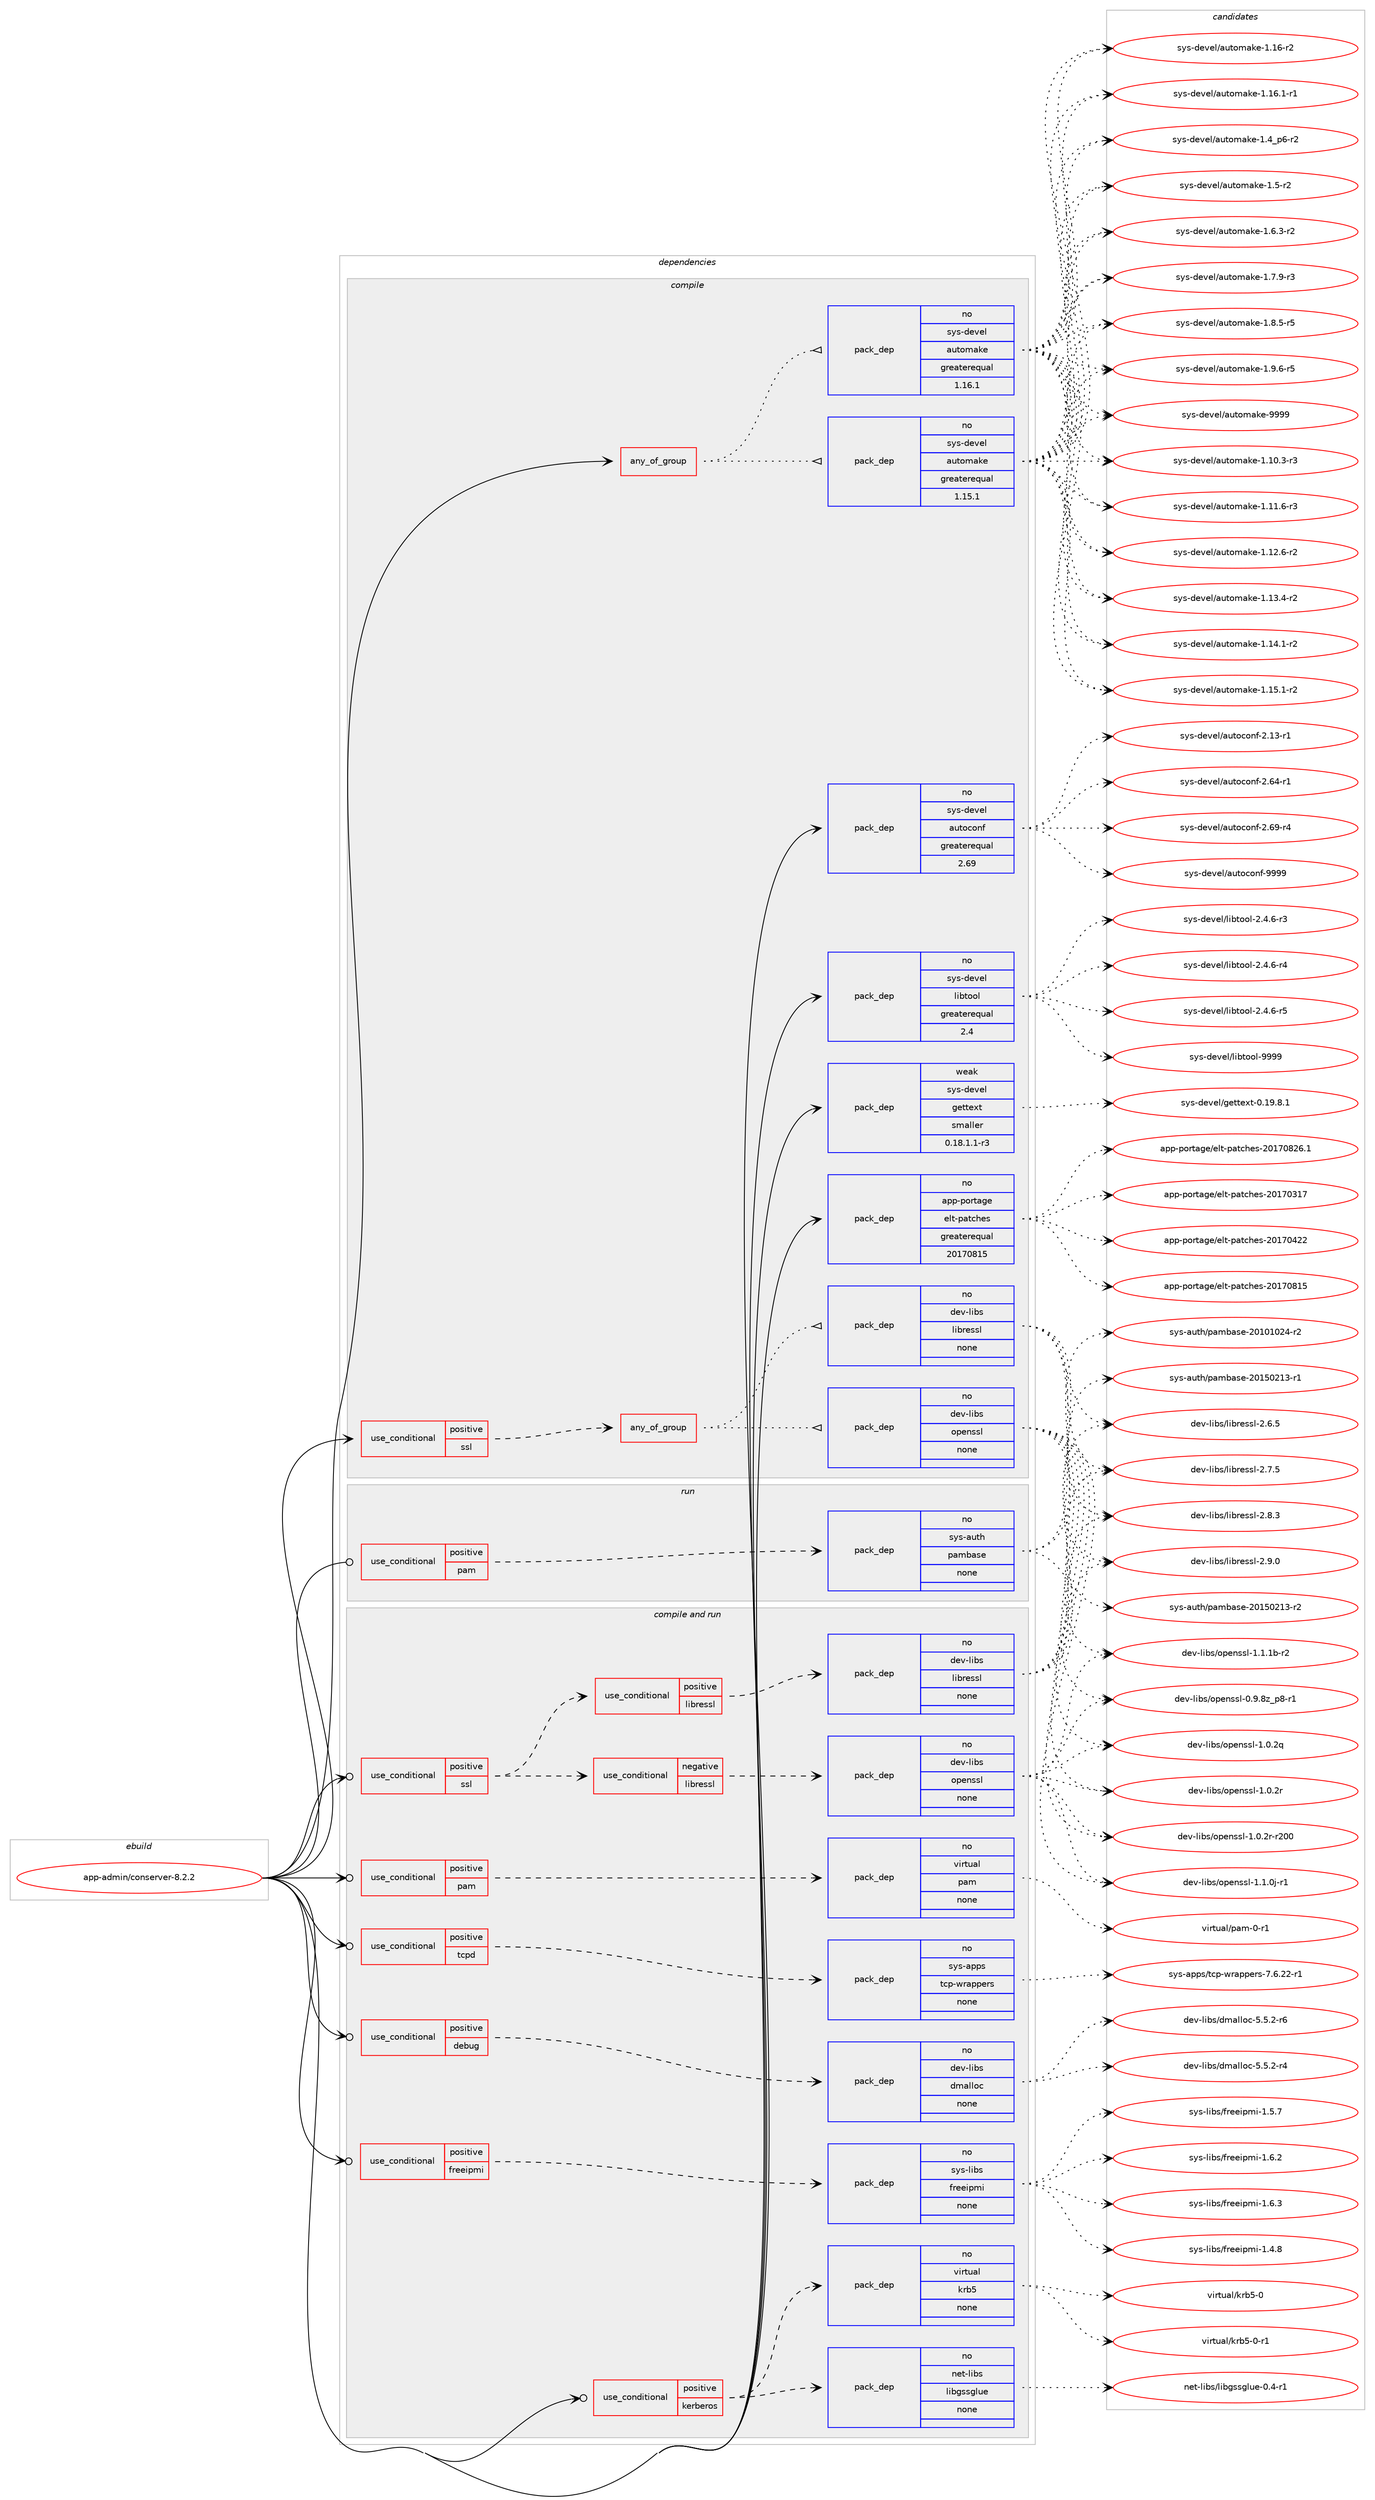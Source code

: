 digraph prolog {

# *************
# Graph options
# *************

newrank=true;
concentrate=true;
compound=true;
graph [rankdir=LR,fontname=Helvetica,fontsize=10,ranksep=1.5];#, ranksep=2.5, nodesep=0.2];
edge  [arrowhead=vee];
node  [fontname=Helvetica,fontsize=10];

# **********
# The ebuild
# **********

subgraph cluster_leftcol {
color=gray;
rank=same;
label=<<i>ebuild</i>>;
id [label="app-admin/conserver-8.2.2", color=red, width=4, href="../app-admin/conserver-8.2.2.svg"];
}

# ****************
# The dependencies
# ****************

subgraph cluster_midcol {
color=gray;
label=<<i>dependencies</i>>;
subgraph cluster_compile {
fillcolor="#eeeeee";
style=filled;
label=<<i>compile</i>>;
subgraph any19073 {
dependency1264483 [label=<<TABLE BORDER="0" CELLBORDER="1" CELLSPACING="0" CELLPADDING="4"><TR><TD CELLPADDING="10">any_of_group</TD></TR></TABLE>>, shape=none, color=red];subgraph pack900154 {
dependency1264484 [label=<<TABLE BORDER="0" CELLBORDER="1" CELLSPACING="0" CELLPADDING="4" WIDTH="220"><TR><TD ROWSPAN="6" CELLPADDING="30">pack_dep</TD></TR><TR><TD WIDTH="110">no</TD></TR><TR><TD>sys-devel</TD></TR><TR><TD>automake</TD></TR><TR><TD>greaterequal</TD></TR><TR><TD>1.16.1</TD></TR></TABLE>>, shape=none, color=blue];
}
dependency1264483:e -> dependency1264484:w [weight=20,style="dotted",arrowhead="oinv"];
subgraph pack900155 {
dependency1264485 [label=<<TABLE BORDER="0" CELLBORDER="1" CELLSPACING="0" CELLPADDING="4" WIDTH="220"><TR><TD ROWSPAN="6" CELLPADDING="30">pack_dep</TD></TR><TR><TD WIDTH="110">no</TD></TR><TR><TD>sys-devel</TD></TR><TR><TD>automake</TD></TR><TR><TD>greaterequal</TD></TR><TR><TD>1.15.1</TD></TR></TABLE>>, shape=none, color=blue];
}
dependency1264483:e -> dependency1264485:w [weight=20,style="dotted",arrowhead="oinv"];
}
id:e -> dependency1264483:w [weight=20,style="solid",arrowhead="vee"];
subgraph cond344740 {
dependency1264486 [label=<<TABLE BORDER="0" CELLBORDER="1" CELLSPACING="0" CELLPADDING="4"><TR><TD ROWSPAN="3" CELLPADDING="10">use_conditional</TD></TR><TR><TD>positive</TD></TR><TR><TD>ssl</TD></TR></TABLE>>, shape=none, color=red];
subgraph any19074 {
dependency1264487 [label=<<TABLE BORDER="0" CELLBORDER="1" CELLSPACING="0" CELLPADDING="4"><TR><TD CELLPADDING="10">any_of_group</TD></TR></TABLE>>, shape=none, color=red];subgraph pack900156 {
dependency1264488 [label=<<TABLE BORDER="0" CELLBORDER="1" CELLSPACING="0" CELLPADDING="4" WIDTH="220"><TR><TD ROWSPAN="6" CELLPADDING="30">pack_dep</TD></TR><TR><TD WIDTH="110">no</TD></TR><TR><TD>dev-libs</TD></TR><TR><TD>openssl</TD></TR><TR><TD>none</TD></TR><TR><TD></TD></TR></TABLE>>, shape=none, color=blue];
}
dependency1264487:e -> dependency1264488:w [weight=20,style="dotted",arrowhead="oinv"];
subgraph pack900157 {
dependency1264489 [label=<<TABLE BORDER="0" CELLBORDER="1" CELLSPACING="0" CELLPADDING="4" WIDTH="220"><TR><TD ROWSPAN="6" CELLPADDING="30">pack_dep</TD></TR><TR><TD WIDTH="110">no</TD></TR><TR><TD>dev-libs</TD></TR><TR><TD>libressl</TD></TR><TR><TD>none</TD></TR><TR><TD></TD></TR></TABLE>>, shape=none, color=blue];
}
dependency1264487:e -> dependency1264489:w [weight=20,style="dotted",arrowhead="oinv"];
}
dependency1264486:e -> dependency1264487:w [weight=20,style="dashed",arrowhead="vee"];
}
id:e -> dependency1264486:w [weight=20,style="solid",arrowhead="vee"];
subgraph pack900158 {
dependency1264490 [label=<<TABLE BORDER="0" CELLBORDER="1" CELLSPACING="0" CELLPADDING="4" WIDTH="220"><TR><TD ROWSPAN="6" CELLPADDING="30">pack_dep</TD></TR><TR><TD WIDTH="110">no</TD></TR><TR><TD>app-portage</TD></TR><TR><TD>elt-patches</TD></TR><TR><TD>greaterequal</TD></TR><TR><TD>20170815</TD></TR></TABLE>>, shape=none, color=blue];
}
id:e -> dependency1264490:w [weight=20,style="solid",arrowhead="vee"];
subgraph pack900159 {
dependency1264491 [label=<<TABLE BORDER="0" CELLBORDER="1" CELLSPACING="0" CELLPADDING="4" WIDTH="220"><TR><TD ROWSPAN="6" CELLPADDING="30">pack_dep</TD></TR><TR><TD WIDTH="110">no</TD></TR><TR><TD>sys-devel</TD></TR><TR><TD>autoconf</TD></TR><TR><TD>greaterequal</TD></TR><TR><TD>2.69</TD></TR></TABLE>>, shape=none, color=blue];
}
id:e -> dependency1264491:w [weight=20,style="solid",arrowhead="vee"];
subgraph pack900160 {
dependency1264492 [label=<<TABLE BORDER="0" CELLBORDER="1" CELLSPACING="0" CELLPADDING="4" WIDTH="220"><TR><TD ROWSPAN="6" CELLPADDING="30">pack_dep</TD></TR><TR><TD WIDTH="110">no</TD></TR><TR><TD>sys-devel</TD></TR><TR><TD>libtool</TD></TR><TR><TD>greaterequal</TD></TR><TR><TD>2.4</TD></TR></TABLE>>, shape=none, color=blue];
}
id:e -> dependency1264492:w [weight=20,style="solid",arrowhead="vee"];
subgraph pack900161 {
dependency1264493 [label=<<TABLE BORDER="0" CELLBORDER="1" CELLSPACING="0" CELLPADDING="4" WIDTH="220"><TR><TD ROWSPAN="6" CELLPADDING="30">pack_dep</TD></TR><TR><TD WIDTH="110">weak</TD></TR><TR><TD>sys-devel</TD></TR><TR><TD>gettext</TD></TR><TR><TD>smaller</TD></TR><TR><TD>0.18.1.1-r3</TD></TR></TABLE>>, shape=none, color=blue];
}
id:e -> dependency1264493:w [weight=20,style="solid",arrowhead="vee"];
}
subgraph cluster_compileandrun {
fillcolor="#eeeeee";
style=filled;
label=<<i>compile and run</i>>;
subgraph cond344741 {
dependency1264494 [label=<<TABLE BORDER="0" CELLBORDER="1" CELLSPACING="0" CELLPADDING="4"><TR><TD ROWSPAN="3" CELLPADDING="10">use_conditional</TD></TR><TR><TD>positive</TD></TR><TR><TD>debug</TD></TR></TABLE>>, shape=none, color=red];
subgraph pack900162 {
dependency1264495 [label=<<TABLE BORDER="0" CELLBORDER="1" CELLSPACING="0" CELLPADDING="4" WIDTH="220"><TR><TD ROWSPAN="6" CELLPADDING="30">pack_dep</TD></TR><TR><TD WIDTH="110">no</TD></TR><TR><TD>dev-libs</TD></TR><TR><TD>dmalloc</TD></TR><TR><TD>none</TD></TR><TR><TD></TD></TR></TABLE>>, shape=none, color=blue];
}
dependency1264494:e -> dependency1264495:w [weight=20,style="dashed",arrowhead="vee"];
}
id:e -> dependency1264494:w [weight=20,style="solid",arrowhead="odotvee"];
subgraph cond344742 {
dependency1264496 [label=<<TABLE BORDER="0" CELLBORDER="1" CELLSPACING="0" CELLPADDING="4"><TR><TD ROWSPAN="3" CELLPADDING="10">use_conditional</TD></TR><TR><TD>positive</TD></TR><TR><TD>freeipmi</TD></TR></TABLE>>, shape=none, color=red];
subgraph pack900163 {
dependency1264497 [label=<<TABLE BORDER="0" CELLBORDER="1" CELLSPACING="0" CELLPADDING="4" WIDTH="220"><TR><TD ROWSPAN="6" CELLPADDING="30">pack_dep</TD></TR><TR><TD WIDTH="110">no</TD></TR><TR><TD>sys-libs</TD></TR><TR><TD>freeipmi</TD></TR><TR><TD>none</TD></TR><TR><TD></TD></TR></TABLE>>, shape=none, color=blue];
}
dependency1264496:e -> dependency1264497:w [weight=20,style="dashed",arrowhead="vee"];
}
id:e -> dependency1264496:w [weight=20,style="solid",arrowhead="odotvee"];
subgraph cond344743 {
dependency1264498 [label=<<TABLE BORDER="0" CELLBORDER="1" CELLSPACING="0" CELLPADDING="4"><TR><TD ROWSPAN="3" CELLPADDING="10">use_conditional</TD></TR><TR><TD>positive</TD></TR><TR><TD>kerberos</TD></TR></TABLE>>, shape=none, color=red];
subgraph pack900164 {
dependency1264499 [label=<<TABLE BORDER="0" CELLBORDER="1" CELLSPACING="0" CELLPADDING="4" WIDTH="220"><TR><TD ROWSPAN="6" CELLPADDING="30">pack_dep</TD></TR><TR><TD WIDTH="110">no</TD></TR><TR><TD>virtual</TD></TR><TR><TD>krb5</TD></TR><TR><TD>none</TD></TR><TR><TD></TD></TR></TABLE>>, shape=none, color=blue];
}
dependency1264498:e -> dependency1264499:w [weight=20,style="dashed",arrowhead="vee"];
subgraph pack900165 {
dependency1264500 [label=<<TABLE BORDER="0" CELLBORDER="1" CELLSPACING="0" CELLPADDING="4" WIDTH="220"><TR><TD ROWSPAN="6" CELLPADDING="30">pack_dep</TD></TR><TR><TD WIDTH="110">no</TD></TR><TR><TD>net-libs</TD></TR><TR><TD>libgssglue</TD></TR><TR><TD>none</TD></TR><TR><TD></TD></TR></TABLE>>, shape=none, color=blue];
}
dependency1264498:e -> dependency1264500:w [weight=20,style="dashed",arrowhead="vee"];
}
id:e -> dependency1264498:w [weight=20,style="solid",arrowhead="odotvee"];
subgraph cond344744 {
dependency1264501 [label=<<TABLE BORDER="0" CELLBORDER="1" CELLSPACING="0" CELLPADDING="4"><TR><TD ROWSPAN="3" CELLPADDING="10">use_conditional</TD></TR><TR><TD>positive</TD></TR><TR><TD>pam</TD></TR></TABLE>>, shape=none, color=red];
subgraph pack900166 {
dependency1264502 [label=<<TABLE BORDER="0" CELLBORDER="1" CELLSPACING="0" CELLPADDING="4" WIDTH="220"><TR><TD ROWSPAN="6" CELLPADDING="30">pack_dep</TD></TR><TR><TD WIDTH="110">no</TD></TR><TR><TD>virtual</TD></TR><TR><TD>pam</TD></TR><TR><TD>none</TD></TR><TR><TD></TD></TR></TABLE>>, shape=none, color=blue];
}
dependency1264501:e -> dependency1264502:w [weight=20,style="dashed",arrowhead="vee"];
}
id:e -> dependency1264501:w [weight=20,style="solid",arrowhead="odotvee"];
subgraph cond344745 {
dependency1264503 [label=<<TABLE BORDER="0" CELLBORDER="1" CELLSPACING="0" CELLPADDING="4"><TR><TD ROWSPAN="3" CELLPADDING="10">use_conditional</TD></TR><TR><TD>positive</TD></TR><TR><TD>ssl</TD></TR></TABLE>>, shape=none, color=red];
subgraph cond344746 {
dependency1264504 [label=<<TABLE BORDER="0" CELLBORDER="1" CELLSPACING="0" CELLPADDING="4"><TR><TD ROWSPAN="3" CELLPADDING="10">use_conditional</TD></TR><TR><TD>negative</TD></TR><TR><TD>libressl</TD></TR></TABLE>>, shape=none, color=red];
subgraph pack900167 {
dependency1264505 [label=<<TABLE BORDER="0" CELLBORDER="1" CELLSPACING="0" CELLPADDING="4" WIDTH="220"><TR><TD ROWSPAN="6" CELLPADDING="30">pack_dep</TD></TR><TR><TD WIDTH="110">no</TD></TR><TR><TD>dev-libs</TD></TR><TR><TD>openssl</TD></TR><TR><TD>none</TD></TR><TR><TD></TD></TR></TABLE>>, shape=none, color=blue];
}
dependency1264504:e -> dependency1264505:w [weight=20,style="dashed",arrowhead="vee"];
}
dependency1264503:e -> dependency1264504:w [weight=20,style="dashed",arrowhead="vee"];
subgraph cond344747 {
dependency1264506 [label=<<TABLE BORDER="0" CELLBORDER="1" CELLSPACING="0" CELLPADDING="4"><TR><TD ROWSPAN="3" CELLPADDING="10">use_conditional</TD></TR><TR><TD>positive</TD></TR><TR><TD>libressl</TD></TR></TABLE>>, shape=none, color=red];
subgraph pack900168 {
dependency1264507 [label=<<TABLE BORDER="0" CELLBORDER="1" CELLSPACING="0" CELLPADDING="4" WIDTH="220"><TR><TD ROWSPAN="6" CELLPADDING="30">pack_dep</TD></TR><TR><TD WIDTH="110">no</TD></TR><TR><TD>dev-libs</TD></TR><TR><TD>libressl</TD></TR><TR><TD>none</TD></TR><TR><TD></TD></TR></TABLE>>, shape=none, color=blue];
}
dependency1264506:e -> dependency1264507:w [weight=20,style="dashed",arrowhead="vee"];
}
dependency1264503:e -> dependency1264506:w [weight=20,style="dashed",arrowhead="vee"];
}
id:e -> dependency1264503:w [weight=20,style="solid",arrowhead="odotvee"];
subgraph cond344748 {
dependency1264508 [label=<<TABLE BORDER="0" CELLBORDER="1" CELLSPACING="0" CELLPADDING="4"><TR><TD ROWSPAN="3" CELLPADDING="10">use_conditional</TD></TR><TR><TD>positive</TD></TR><TR><TD>tcpd</TD></TR></TABLE>>, shape=none, color=red];
subgraph pack900169 {
dependency1264509 [label=<<TABLE BORDER="0" CELLBORDER="1" CELLSPACING="0" CELLPADDING="4" WIDTH="220"><TR><TD ROWSPAN="6" CELLPADDING="30">pack_dep</TD></TR><TR><TD WIDTH="110">no</TD></TR><TR><TD>sys-apps</TD></TR><TR><TD>tcp-wrappers</TD></TR><TR><TD>none</TD></TR><TR><TD></TD></TR></TABLE>>, shape=none, color=blue];
}
dependency1264508:e -> dependency1264509:w [weight=20,style="dashed",arrowhead="vee"];
}
id:e -> dependency1264508:w [weight=20,style="solid",arrowhead="odotvee"];
}
subgraph cluster_run {
fillcolor="#eeeeee";
style=filled;
label=<<i>run</i>>;
subgraph cond344749 {
dependency1264510 [label=<<TABLE BORDER="0" CELLBORDER="1" CELLSPACING="0" CELLPADDING="4"><TR><TD ROWSPAN="3" CELLPADDING="10">use_conditional</TD></TR><TR><TD>positive</TD></TR><TR><TD>pam</TD></TR></TABLE>>, shape=none, color=red];
subgraph pack900170 {
dependency1264511 [label=<<TABLE BORDER="0" CELLBORDER="1" CELLSPACING="0" CELLPADDING="4" WIDTH="220"><TR><TD ROWSPAN="6" CELLPADDING="30">pack_dep</TD></TR><TR><TD WIDTH="110">no</TD></TR><TR><TD>sys-auth</TD></TR><TR><TD>pambase</TD></TR><TR><TD>none</TD></TR><TR><TD></TD></TR></TABLE>>, shape=none, color=blue];
}
dependency1264510:e -> dependency1264511:w [weight=20,style="dashed",arrowhead="vee"];
}
id:e -> dependency1264510:w [weight=20,style="solid",arrowhead="odot"];
}
}

# **************
# The candidates
# **************

subgraph cluster_choices {
rank=same;
color=gray;
label=<<i>candidates</i>>;

subgraph choice900154 {
color=black;
nodesep=1;
choice11512111545100101118101108479711711611110997107101454946494846514511451 [label="sys-devel/automake-1.10.3-r3", color=red, width=4,href="../sys-devel/automake-1.10.3-r3.svg"];
choice11512111545100101118101108479711711611110997107101454946494946544511451 [label="sys-devel/automake-1.11.6-r3", color=red, width=4,href="../sys-devel/automake-1.11.6-r3.svg"];
choice11512111545100101118101108479711711611110997107101454946495046544511450 [label="sys-devel/automake-1.12.6-r2", color=red, width=4,href="../sys-devel/automake-1.12.6-r2.svg"];
choice11512111545100101118101108479711711611110997107101454946495146524511450 [label="sys-devel/automake-1.13.4-r2", color=red, width=4,href="../sys-devel/automake-1.13.4-r2.svg"];
choice11512111545100101118101108479711711611110997107101454946495246494511450 [label="sys-devel/automake-1.14.1-r2", color=red, width=4,href="../sys-devel/automake-1.14.1-r2.svg"];
choice11512111545100101118101108479711711611110997107101454946495346494511450 [label="sys-devel/automake-1.15.1-r2", color=red, width=4,href="../sys-devel/automake-1.15.1-r2.svg"];
choice1151211154510010111810110847971171161111099710710145494649544511450 [label="sys-devel/automake-1.16-r2", color=red, width=4,href="../sys-devel/automake-1.16-r2.svg"];
choice11512111545100101118101108479711711611110997107101454946495446494511449 [label="sys-devel/automake-1.16.1-r1", color=red, width=4,href="../sys-devel/automake-1.16.1-r1.svg"];
choice115121115451001011181011084797117116111109971071014549465295112544511450 [label="sys-devel/automake-1.4_p6-r2", color=red, width=4,href="../sys-devel/automake-1.4_p6-r2.svg"];
choice11512111545100101118101108479711711611110997107101454946534511450 [label="sys-devel/automake-1.5-r2", color=red, width=4,href="../sys-devel/automake-1.5-r2.svg"];
choice115121115451001011181011084797117116111109971071014549465446514511450 [label="sys-devel/automake-1.6.3-r2", color=red, width=4,href="../sys-devel/automake-1.6.3-r2.svg"];
choice115121115451001011181011084797117116111109971071014549465546574511451 [label="sys-devel/automake-1.7.9-r3", color=red, width=4,href="../sys-devel/automake-1.7.9-r3.svg"];
choice115121115451001011181011084797117116111109971071014549465646534511453 [label="sys-devel/automake-1.8.5-r5", color=red, width=4,href="../sys-devel/automake-1.8.5-r5.svg"];
choice115121115451001011181011084797117116111109971071014549465746544511453 [label="sys-devel/automake-1.9.6-r5", color=red, width=4,href="../sys-devel/automake-1.9.6-r5.svg"];
choice115121115451001011181011084797117116111109971071014557575757 [label="sys-devel/automake-9999", color=red, width=4,href="../sys-devel/automake-9999.svg"];
dependency1264484:e -> choice11512111545100101118101108479711711611110997107101454946494846514511451:w [style=dotted,weight="100"];
dependency1264484:e -> choice11512111545100101118101108479711711611110997107101454946494946544511451:w [style=dotted,weight="100"];
dependency1264484:e -> choice11512111545100101118101108479711711611110997107101454946495046544511450:w [style=dotted,weight="100"];
dependency1264484:e -> choice11512111545100101118101108479711711611110997107101454946495146524511450:w [style=dotted,weight="100"];
dependency1264484:e -> choice11512111545100101118101108479711711611110997107101454946495246494511450:w [style=dotted,weight="100"];
dependency1264484:e -> choice11512111545100101118101108479711711611110997107101454946495346494511450:w [style=dotted,weight="100"];
dependency1264484:e -> choice1151211154510010111810110847971171161111099710710145494649544511450:w [style=dotted,weight="100"];
dependency1264484:e -> choice11512111545100101118101108479711711611110997107101454946495446494511449:w [style=dotted,weight="100"];
dependency1264484:e -> choice115121115451001011181011084797117116111109971071014549465295112544511450:w [style=dotted,weight="100"];
dependency1264484:e -> choice11512111545100101118101108479711711611110997107101454946534511450:w [style=dotted,weight="100"];
dependency1264484:e -> choice115121115451001011181011084797117116111109971071014549465446514511450:w [style=dotted,weight="100"];
dependency1264484:e -> choice115121115451001011181011084797117116111109971071014549465546574511451:w [style=dotted,weight="100"];
dependency1264484:e -> choice115121115451001011181011084797117116111109971071014549465646534511453:w [style=dotted,weight="100"];
dependency1264484:e -> choice115121115451001011181011084797117116111109971071014549465746544511453:w [style=dotted,weight="100"];
dependency1264484:e -> choice115121115451001011181011084797117116111109971071014557575757:w [style=dotted,weight="100"];
}
subgraph choice900155 {
color=black;
nodesep=1;
choice11512111545100101118101108479711711611110997107101454946494846514511451 [label="sys-devel/automake-1.10.3-r3", color=red, width=4,href="../sys-devel/automake-1.10.3-r3.svg"];
choice11512111545100101118101108479711711611110997107101454946494946544511451 [label="sys-devel/automake-1.11.6-r3", color=red, width=4,href="../sys-devel/automake-1.11.6-r3.svg"];
choice11512111545100101118101108479711711611110997107101454946495046544511450 [label="sys-devel/automake-1.12.6-r2", color=red, width=4,href="../sys-devel/automake-1.12.6-r2.svg"];
choice11512111545100101118101108479711711611110997107101454946495146524511450 [label="sys-devel/automake-1.13.4-r2", color=red, width=4,href="../sys-devel/automake-1.13.4-r2.svg"];
choice11512111545100101118101108479711711611110997107101454946495246494511450 [label="sys-devel/automake-1.14.1-r2", color=red, width=4,href="../sys-devel/automake-1.14.1-r2.svg"];
choice11512111545100101118101108479711711611110997107101454946495346494511450 [label="sys-devel/automake-1.15.1-r2", color=red, width=4,href="../sys-devel/automake-1.15.1-r2.svg"];
choice1151211154510010111810110847971171161111099710710145494649544511450 [label="sys-devel/automake-1.16-r2", color=red, width=4,href="../sys-devel/automake-1.16-r2.svg"];
choice11512111545100101118101108479711711611110997107101454946495446494511449 [label="sys-devel/automake-1.16.1-r1", color=red, width=4,href="../sys-devel/automake-1.16.1-r1.svg"];
choice115121115451001011181011084797117116111109971071014549465295112544511450 [label="sys-devel/automake-1.4_p6-r2", color=red, width=4,href="../sys-devel/automake-1.4_p6-r2.svg"];
choice11512111545100101118101108479711711611110997107101454946534511450 [label="sys-devel/automake-1.5-r2", color=red, width=4,href="../sys-devel/automake-1.5-r2.svg"];
choice115121115451001011181011084797117116111109971071014549465446514511450 [label="sys-devel/automake-1.6.3-r2", color=red, width=4,href="../sys-devel/automake-1.6.3-r2.svg"];
choice115121115451001011181011084797117116111109971071014549465546574511451 [label="sys-devel/automake-1.7.9-r3", color=red, width=4,href="../sys-devel/automake-1.7.9-r3.svg"];
choice115121115451001011181011084797117116111109971071014549465646534511453 [label="sys-devel/automake-1.8.5-r5", color=red, width=4,href="../sys-devel/automake-1.8.5-r5.svg"];
choice115121115451001011181011084797117116111109971071014549465746544511453 [label="sys-devel/automake-1.9.6-r5", color=red, width=4,href="../sys-devel/automake-1.9.6-r5.svg"];
choice115121115451001011181011084797117116111109971071014557575757 [label="sys-devel/automake-9999", color=red, width=4,href="../sys-devel/automake-9999.svg"];
dependency1264485:e -> choice11512111545100101118101108479711711611110997107101454946494846514511451:w [style=dotted,weight="100"];
dependency1264485:e -> choice11512111545100101118101108479711711611110997107101454946494946544511451:w [style=dotted,weight="100"];
dependency1264485:e -> choice11512111545100101118101108479711711611110997107101454946495046544511450:w [style=dotted,weight="100"];
dependency1264485:e -> choice11512111545100101118101108479711711611110997107101454946495146524511450:w [style=dotted,weight="100"];
dependency1264485:e -> choice11512111545100101118101108479711711611110997107101454946495246494511450:w [style=dotted,weight="100"];
dependency1264485:e -> choice11512111545100101118101108479711711611110997107101454946495346494511450:w [style=dotted,weight="100"];
dependency1264485:e -> choice1151211154510010111810110847971171161111099710710145494649544511450:w [style=dotted,weight="100"];
dependency1264485:e -> choice11512111545100101118101108479711711611110997107101454946495446494511449:w [style=dotted,weight="100"];
dependency1264485:e -> choice115121115451001011181011084797117116111109971071014549465295112544511450:w [style=dotted,weight="100"];
dependency1264485:e -> choice11512111545100101118101108479711711611110997107101454946534511450:w [style=dotted,weight="100"];
dependency1264485:e -> choice115121115451001011181011084797117116111109971071014549465446514511450:w [style=dotted,weight="100"];
dependency1264485:e -> choice115121115451001011181011084797117116111109971071014549465546574511451:w [style=dotted,weight="100"];
dependency1264485:e -> choice115121115451001011181011084797117116111109971071014549465646534511453:w [style=dotted,weight="100"];
dependency1264485:e -> choice115121115451001011181011084797117116111109971071014549465746544511453:w [style=dotted,weight="100"];
dependency1264485:e -> choice115121115451001011181011084797117116111109971071014557575757:w [style=dotted,weight="100"];
}
subgraph choice900156 {
color=black;
nodesep=1;
choice10010111845108105981154711111210111011511510845484657465612295112564511449 [label="dev-libs/openssl-0.9.8z_p8-r1", color=red, width=4,href="../dev-libs/openssl-0.9.8z_p8-r1.svg"];
choice100101118451081059811547111112101110115115108454946484650113 [label="dev-libs/openssl-1.0.2q", color=red, width=4,href="../dev-libs/openssl-1.0.2q.svg"];
choice100101118451081059811547111112101110115115108454946484650114 [label="dev-libs/openssl-1.0.2r", color=red, width=4,href="../dev-libs/openssl-1.0.2r.svg"];
choice10010111845108105981154711111210111011511510845494648465011445114504848 [label="dev-libs/openssl-1.0.2r-r200", color=red, width=4,href="../dev-libs/openssl-1.0.2r-r200.svg"];
choice1001011184510810598115471111121011101151151084549464946481064511449 [label="dev-libs/openssl-1.1.0j-r1", color=red, width=4,href="../dev-libs/openssl-1.1.0j-r1.svg"];
choice100101118451081059811547111112101110115115108454946494649984511450 [label="dev-libs/openssl-1.1.1b-r2", color=red, width=4,href="../dev-libs/openssl-1.1.1b-r2.svg"];
dependency1264488:e -> choice10010111845108105981154711111210111011511510845484657465612295112564511449:w [style=dotted,weight="100"];
dependency1264488:e -> choice100101118451081059811547111112101110115115108454946484650113:w [style=dotted,weight="100"];
dependency1264488:e -> choice100101118451081059811547111112101110115115108454946484650114:w [style=dotted,weight="100"];
dependency1264488:e -> choice10010111845108105981154711111210111011511510845494648465011445114504848:w [style=dotted,weight="100"];
dependency1264488:e -> choice1001011184510810598115471111121011101151151084549464946481064511449:w [style=dotted,weight="100"];
dependency1264488:e -> choice100101118451081059811547111112101110115115108454946494649984511450:w [style=dotted,weight="100"];
}
subgraph choice900157 {
color=black;
nodesep=1;
choice10010111845108105981154710810598114101115115108455046544653 [label="dev-libs/libressl-2.6.5", color=red, width=4,href="../dev-libs/libressl-2.6.5.svg"];
choice10010111845108105981154710810598114101115115108455046554653 [label="dev-libs/libressl-2.7.5", color=red, width=4,href="../dev-libs/libressl-2.7.5.svg"];
choice10010111845108105981154710810598114101115115108455046564651 [label="dev-libs/libressl-2.8.3", color=red, width=4,href="../dev-libs/libressl-2.8.3.svg"];
choice10010111845108105981154710810598114101115115108455046574648 [label="dev-libs/libressl-2.9.0", color=red, width=4,href="../dev-libs/libressl-2.9.0.svg"];
dependency1264489:e -> choice10010111845108105981154710810598114101115115108455046544653:w [style=dotted,weight="100"];
dependency1264489:e -> choice10010111845108105981154710810598114101115115108455046554653:w [style=dotted,weight="100"];
dependency1264489:e -> choice10010111845108105981154710810598114101115115108455046564651:w [style=dotted,weight="100"];
dependency1264489:e -> choice10010111845108105981154710810598114101115115108455046574648:w [style=dotted,weight="100"];
}
subgraph choice900158 {
color=black;
nodesep=1;
choice97112112451121111141169710310147101108116451129711699104101115455048495548514955 [label="app-portage/elt-patches-20170317", color=red, width=4,href="../app-portage/elt-patches-20170317.svg"];
choice97112112451121111141169710310147101108116451129711699104101115455048495548525050 [label="app-portage/elt-patches-20170422", color=red, width=4,href="../app-portage/elt-patches-20170422.svg"];
choice97112112451121111141169710310147101108116451129711699104101115455048495548564953 [label="app-portage/elt-patches-20170815", color=red, width=4,href="../app-portage/elt-patches-20170815.svg"];
choice971121124511211111411697103101471011081164511297116991041011154550484955485650544649 [label="app-portage/elt-patches-20170826.1", color=red, width=4,href="../app-portage/elt-patches-20170826.1.svg"];
dependency1264490:e -> choice97112112451121111141169710310147101108116451129711699104101115455048495548514955:w [style=dotted,weight="100"];
dependency1264490:e -> choice97112112451121111141169710310147101108116451129711699104101115455048495548525050:w [style=dotted,weight="100"];
dependency1264490:e -> choice97112112451121111141169710310147101108116451129711699104101115455048495548564953:w [style=dotted,weight="100"];
dependency1264490:e -> choice971121124511211111411697103101471011081164511297116991041011154550484955485650544649:w [style=dotted,weight="100"];
}
subgraph choice900159 {
color=black;
nodesep=1;
choice1151211154510010111810110847971171161119911111010245504649514511449 [label="sys-devel/autoconf-2.13-r1", color=red, width=4,href="../sys-devel/autoconf-2.13-r1.svg"];
choice1151211154510010111810110847971171161119911111010245504654524511449 [label="sys-devel/autoconf-2.64-r1", color=red, width=4,href="../sys-devel/autoconf-2.64-r1.svg"];
choice1151211154510010111810110847971171161119911111010245504654574511452 [label="sys-devel/autoconf-2.69-r4", color=red, width=4,href="../sys-devel/autoconf-2.69-r4.svg"];
choice115121115451001011181011084797117116111991111101024557575757 [label="sys-devel/autoconf-9999", color=red, width=4,href="../sys-devel/autoconf-9999.svg"];
dependency1264491:e -> choice1151211154510010111810110847971171161119911111010245504649514511449:w [style=dotted,weight="100"];
dependency1264491:e -> choice1151211154510010111810110847971171161119911111010245504654524511449:w [style=dotted,weight="100"];
dependency1264491:e -> choice1151211154510010111810110847971171161119911111010245504654574511452:w [style=dotted,weight="100"];
dependency1264491:e -> choice115121115451001011181011084797117116111991111101024557575757:w [style=dotted,weight="100"];
}
subgraph choice900160 {
color=black;
nodesep=1;
choice1151211154510010111810110847108105981161111111084550465246544511451 [label="sys-devel/libtool-2.4.6-r3", color=red, width=4,href="../sys-devel/libtool-2.4.6-r3.svg"];
choice1151211154510010111810110847108105981161111111084550465246544511452 [label="sys-devel/libtool-2.4.6-r4", color=red, width=4,href="../sys-devel/libtool-2.4.6-r4.svg"];
choice1151211154510010111810110847108105981161111111084550465246544511453 [label="sys-devel/libtool-2.4.6-r5", color=red, width=4,href="../sys-devel/libtool-2.4.6-r5.svg"];
choice1151211154510010111810110847108105981161111111084557575757 [label="sys-devel/libtool-9999", color=red, width=4,href="../sys-devel/libtool-9999.svg"];
dependency1264492:e -> choice1151211154510010111810110847108105981161111111084550465246544511451:w [style=dotted,weight="100"];
dependency1264492:e -> choice1151211154510010111810110847108105981161111111084550465246544511452:w [style=dotted,weight="100"];
dependency1264492:e -> choice1151211154510010111810110847108105981161111111084550465246544511453:w [style=dotted,weight="100"];
dependency1264492:e -> choice1151211154510010111810110847108105981161111111084557575757:w [style=dotted,weight="100"];
}
subgraph choice900161 {
color=black;
nodesep=1;
choice1151211154510010111810110847103101116116101120116454846495746564649 [label="sys-devel/gettext-0.19.8.1", color=red, width=4,href="../sys-devel/gettext-0.19.8.1.svg"];
dependency1264493:e -> choice1151211154510010111810110847103101116116101120116454846495746564649:w [style=dotted,weight="100"];
}
subgraph choice900162 {
color=black;
nodesep=1;
choice10010111845108105981154710010997108108111994553465346504511452 [label="dev-libs/dmalloc-5.5.2-r4", color=red, width=4,href="../dev-libs/dmalloc-5.5.2-r4.svg"];
choice10010111845108105981154710010997108108111994553465346504511454 [label="dev-libs/dmalloc-5.5.2-r6", color=red, width=4,href="../dev-libs/dmalloc-5.5.2-r6.svg"];
dependency1264495:e -> choice10010111845108105981154710010997108108111994553465346504511452:w [style=dotted,weight="100"];
dependency1264495:e -> choice10010111845108105981154710010997108108111994553465346504511454:w [style=dotted,weight="100"];
}
subgraph choice900163 {
color=black;
nodesep=1;
choice115121115451081059811547102114101101105112109105454946524656 [label="sys-libs/freeipmi-1.4.8", color=red, width=4,href="../sys-libs/freeipmi-1.4.8.svg"];
choice115121115451081059811547102114101101105112109105454946534655 [label="sys-libs/freeipmi-1.5.7", color=red, width=4,href="../sys-libs/freeipmi-1.5.7.svg"];
choice115121115451081059811547102114101101105112109105454946544650 [label="sys-libs/freeipmi-1.6.2", color=red, width=4,href="../sys-libs/freeipmi-1.6.2.svg"];
choice115121115451081059811547102114101101105112109105454946544651 [label="sys-libs/freeipmi-1.6.3", color=red, width=4,href="../sys-libs/freeipmi-1.6.3.svg"];
dependency1264497:e -> choice115121115451081059811547102114101101105112109105454946524656:w [style=dotted,weight="100"];
dependency1264497:e -> choice115121115451081059811547102114101101105112109105454946534655:w [style=dotted,weight="100"];
dependency1264497:e -> choice115121115451081059811547102114101101105112109105454946544650:w [style=dotted,weight="100"];
dependency1264497:e -> choice115121115451081059811547102114101101105112109105454946544651:w [style=dotted,weight="100"];
}
subgraph choice900164 {
color=black;
nodesep=1;
choice118105114116117971084710711498534548 [label="virtual/krb5-0", color=red, width=4,href="../virtual/krb5-0.svg"];
choice1181051141161179710847107114985345484511449 [label="virtual/krb5-0-r1", color=red, width=4,href="../virtual/krb5-0-r1.svg"];
dependency1264499:e -> choice118105114116117971084710711498534548:w [style=dotted,weight="100"];
dependency1264499:e -> choice1181051141161179710847107114985345484511449:w [style=dotted,weight="100"];
}
subgraph choice900165 {
color=black;
nodesep=1;
choice11010111645108105981154710810598103115115103108117101454846524511449 [label="net-libs/libgssglue-0.4-r1", color=red, width=4,href="../net-libs/libgssglue-0.4-r1.svg"];
dependency1264500:e -> choice11010111645108105981154710810598103115115103108117101454846524511449:w [style=dotted,weight="100"];
}
subgraph choice900166 {
color=black;
nodesep=1;
choice11810511411611797108471129710945484511449 [label="virtual/pam-0-r1", color=red, width=4,href="../virtual/pam-0-r1.svg"];
dependency1264502:e -> choice11810511411611797108471129710945484511449:w [style=dotted,weight="100"];
}
subgraph choice900167 {
color=black;
nodesep=1;
choice10010111845108105981154711111210111011511510845484657465612295112564511449 [label="dev-libs/openssl-0.9.8z_p8-r1", color=red, width=4,href="../dev-libs/openssl-0.9.8z_p8-r1.svg"];
choice100101118451081059811547111112101110115115108454946484650113 [label="dev-libs/openssl-1.0.2q", color=red, width=4,href="../dev-libs/openssl-1.0.2q.svg"];
choice100101118451081059811547111112101110115115108454946484650114 [label="dev-libs/openssl-1.0.2r", color=red, width=4,href="../dev-libs/openssl-1.0.2r.svg"];
choice10010111845108105981154711111210111011511510845494648465011445114504848 [label="dev-libs/openssl-1.0.2r-r200", color=red, width=4,href="../dev-libs/openssl-1.0.2r-r200.svg"];
choice1001011184510810598115471111121011101151151084549464946481064511449 [label="dev-libs/openssl-1.1.0j-r1", color=red, width=4,href="../dev-libs/openssl-1.1.0j-r1.svg"];
choice100101118451081059811547111112101110115115108454946494649984511450 [label="dev-libs/openssl-1.1.1b-r2", color=red, width=4,href="../dev-libs/openssl-1.1.1b-r2.svg"];
dependency1264505:e -> choice10010111845108105981154711111210111011511510845484657465612295112564511449:w [style=dotted,weight="100"];
dependency1264505:e -> choice100101118451081059811547111112101110115115108454946484650113:w [style=dotted,weight="100"];
dependency1264505:e -> choice100101118451081059811547111112101110115115108454946484650114:w [style=dotted,weight="100"];
dependency1264505:e -> choice10010111845108105981154711111210111011511510845494648465011445114504848:w [style=dotted,weight="100"];
dependency1264505:e -> choice1001011184510810598115471111121011101151151084549464946481064511449:w [style=dotted,weight="100"];
dependency1264505:e -> choice100101118451081059811547111112101110115115108454946494649984511450:w [style=dotted,weight="100"];
}
subgraph choice900168 {
color=black;
nodesep=1;
choice10010111845108105981154710810598114101115115108455046544653 [label="dev-libs/libressl-2.6.5", color=red, width=4,href="../dev-libs/libressl-2.6.5.svg"];
choice10010111845108105981154710810598114101115115108455046554653 [label="dev-libs/libressl-2.7.5", color=red, width=4,href="../dev-libs/libressl-2.7.5.svg"];
choice10010111845108105981154710810598114101115115108455046564651 [label="dev-libs/libressl-2.8.3", color=red, width=4,href="../dev-libs/libressl-2.8.3.svg"];
choice10010111845108105981154710810598114101115115108455046574648 [label="dev-libs/libressl-2.9.0", color=red, width=4,href="../dev-libs/libressl-2.9.0.svg"];
dependency1264507:e -> choice10010111845108105981154710810598114101115115108455046544653:w [style=dotted,weight="100"];
dependency1264507:e -> choice10010111845108105981154710810598114101115115108455046554653:w [style=dotted,weight="100"];
dependency1264507:e -> choice10010111845108105981154710810598114101115115108455046564651:w [style=dotted,weight="100"];
dependency1264507:e -> choice10010111845108105981154710810598114101115115108455046574648:w [style=dotted,weight="100"];
}
subgraph choice900169 {
color=black;
nodesep=1;
choice115121115459711211211547116991124511911497112112101114115455546544650504511449 [label="sys-apps/tcp-wrappers-7.6.22-r1", color=red, width=4,href="../sys-apps/tcp-wrappers-7.6.22-r1.svg"];
dependency1264509:e -> choice115121115459711211211547116991124511911497112112101114115455546544650504511449:w [style=dotted,weight="100"];
}
subgraph choice900170 {
color=black;
nodesep=1;
choice1151211154597117116104471129710998971151014550484948494850524511450 [label="sys-auth/pambase-20101024-r2", color=red, width=4,href="../sys-auth/pambase-20101024-r2.svg"];
choice1151211154597117116104471129710998971151014550484953485049514511449 [label="sys-auth/pambase-20150213-r1", color=red, width=4,href="../sys-auth/pambase-20150213-r1.svg"];
choice1151211154597117116104471129710998971151014550484953485049514511450 [label="sys-auth/pambase-20150213-r2", color=red, width=4,href="../sys-auth/pambase-20150213-r2.svg"];
dependency1264511:e -> choice1151211154597117116104471129710998971151014550484948494850524511450:w [style=dotted,weight="100"];
dependency1264511:e -> choice1151211154597117116104471129710998971151014550484953485049514511449:w [style=dotted,weight="100"];
dependency1264511:e -> choice1151211154597117116104471129710998971151014550484953485049514511450:w [style=dotted,weight="100"];
}
}

}
